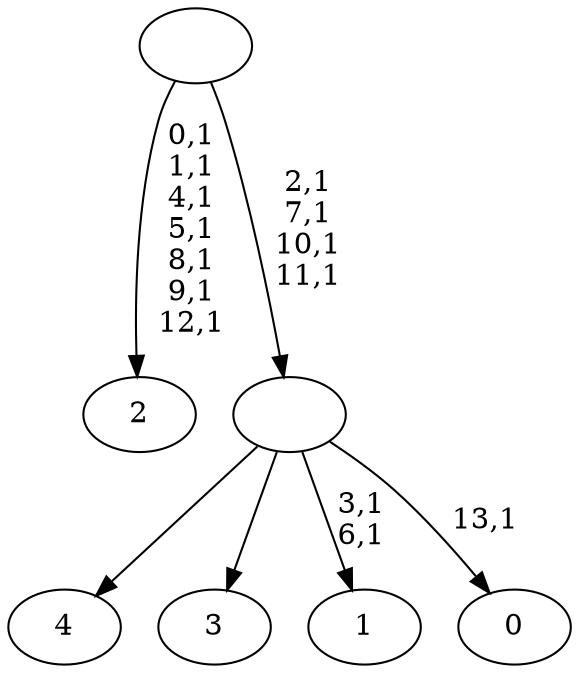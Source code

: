 digraph T {
	19 [label="4"]
	18 [label="3"]
	17 [label="2"]
	9 [label="1"]
	6 [label="0"]
	4 [label=""]
	0 [label=""]
	4 -> 6 [label="13,1"]
	4 -> 9 [label="3,1\n6,1"]
	4 -> 19 [label=""]
	4 -> 18 [label=""]
	0 -> 4 [label="2,1\n7,1\n10,1\n11,1"]
	0 -> 17 [label="0,1\n1,1\n4,1\n5,1\n8,1\n9,1\n12,1"]
}
